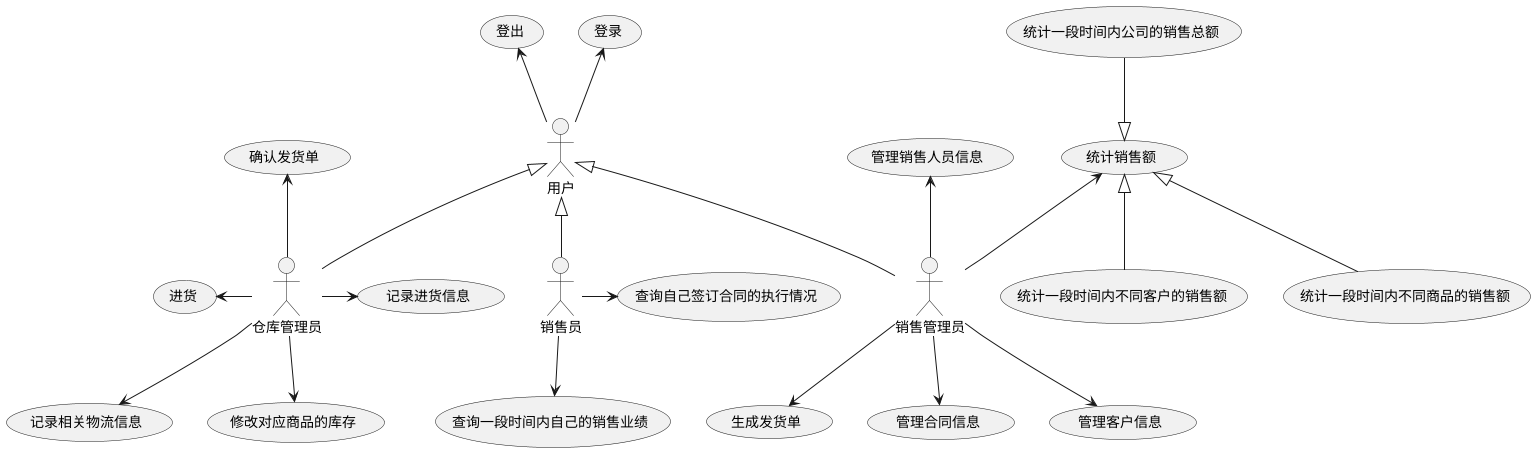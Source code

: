 @startuml
:用户: as U
:销售员:  as S
:销售管理员: as SK
:仓库管理员: as WK

U <|-- S
U <|-- SK
U <|-- WK

U -u-> (登录)
U -u-> (登出)

S -> (查询自己签订合同的执行情况)
S --> (查询一段时间内自己的销售业绩)

SK --> (生成发货单)
SK --> (管理合同信息)
SK --> (管理客户信息)
SK -up-> (管理销售人员信息)
SK -up-> (统计销售额)
(统计销售额) <|-up- (统计一段时间内公司的销售总额)
(统计销售额) <|-- (统计一段时间内不同客户的销售额)
(统计销售额) <|-- (统计一段时间内不同商品的销售额)

WK -up-> (确认发货单)
WK --> (记录相关物流信息)
WK -left-> (进货)
WK -> (记录进货信息)
WK --> (修改对应商品的库存)

@enduml